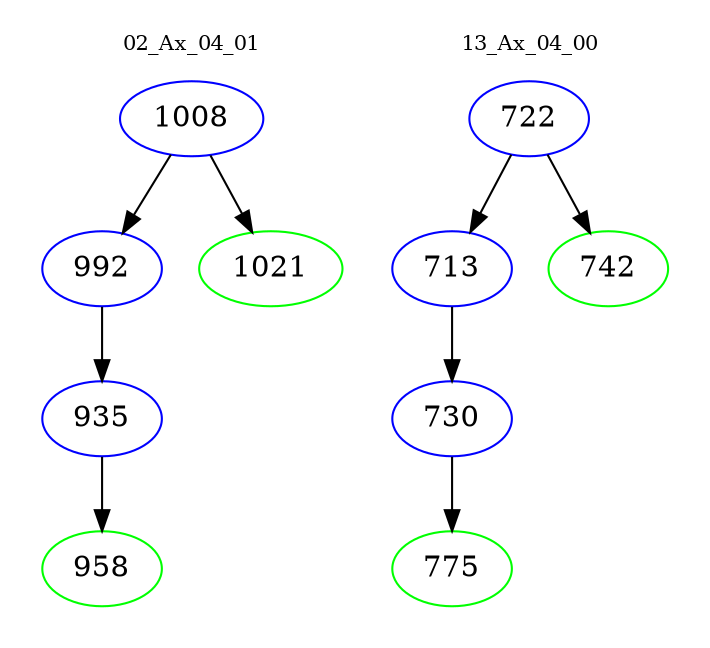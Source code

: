 digraph{
subgraph cluster_0 {
color = white
label = "02_Ax_04_01";
fontsize=10;
T0_1008 [label="1008", color="blue"]
T0_1008 -> T0_992 [color="black"]
T0_992 [label="992", color="blue"]
T0_992 -> T0_935 [color="black"]
T0_935 [label="935", color="blue"]
T0_935 -> T0_958 [color="black"]
T0_958 [label="958", color="green"]
T0_1008 -> T0_1021 [color="black"]
T0_1021 [label="1021", color="green"]
}
subgraph cluster_1 {
color = white
label = "13_Ax_04_00";
fontsize=10;
T1_722 [label="722", color="blue"]
T1_722 -> T1_713 [color="black"]
T1_713 [label="713", color="blue"]
T1_713 -> T1_730 [color="black"]
T1_730 [label="730", color="blue"]
T1_730 -> T1_775 [color="black"]
T1_775 [label="775", color="green"]
T1_722 -> T1_742 [color="black"]
T1_742 [label="742", color="green"]
}
}
